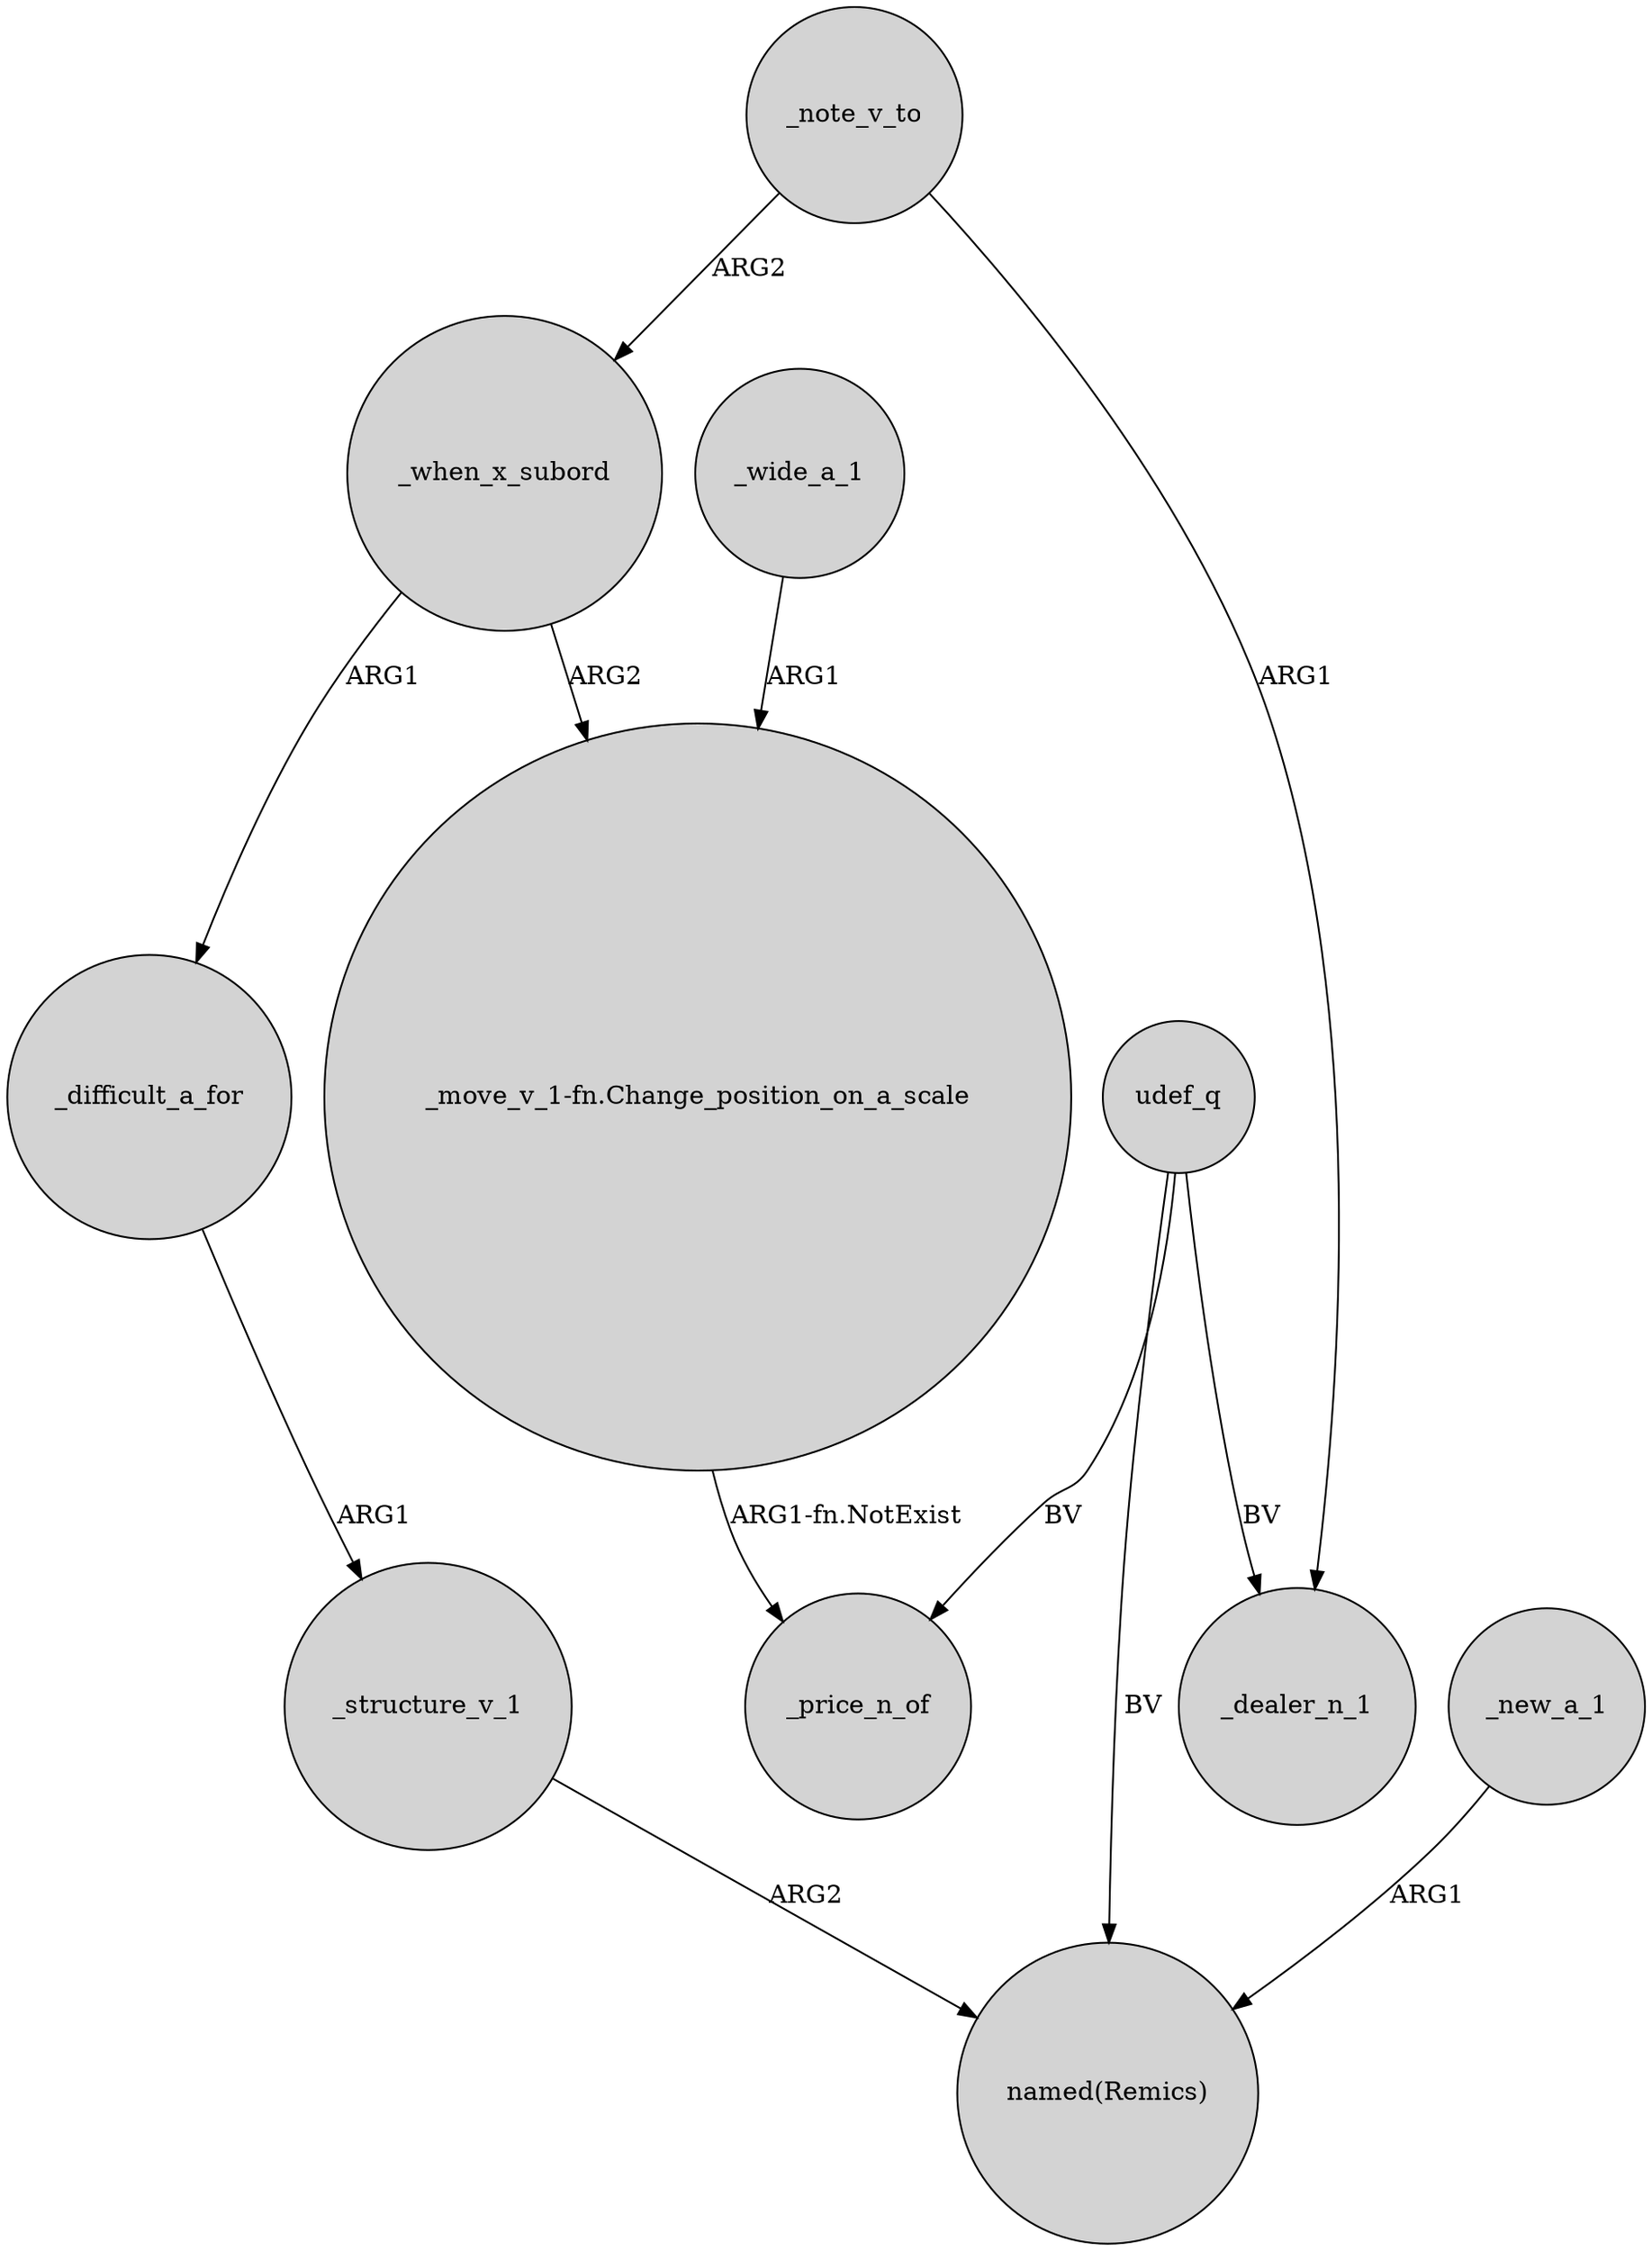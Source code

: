digraph {
	node [shape=circle style=filled]
	"_move_v_1-fn.Change_position_on_a_scale" -> _price_n_of [label="ARG1-fn.NotExist"]
	_when_x_subord -> "_move_v_1-fn.Change_position_on_a_scale" [label=ARG2]
	_note_v_to -> _when_x_subord [label=ARG2]
	_difficult_a_for -> _structure_v_1 [label=ARG1]
	udef_q -> _dealer_n_1 [label=BV]
	_new_a_1 -> "named(Remics)" [label=ARG1]
	udef_q -> _price_n_of [label=BV]
	_note_v_to -> _dealer_n_1 [label=ARG1]
	udef_q -> "named(Remics)" [label=BV]
	_structure_v_1 -> "named(Remics)" [label=ARG2]
	_wide_a_1 -> "_move_v_1-fn.Change_position_on_a_scale" [label=ARG1]
	_when_x_subord -> _difficult_a_for [label=ARG1]
}
